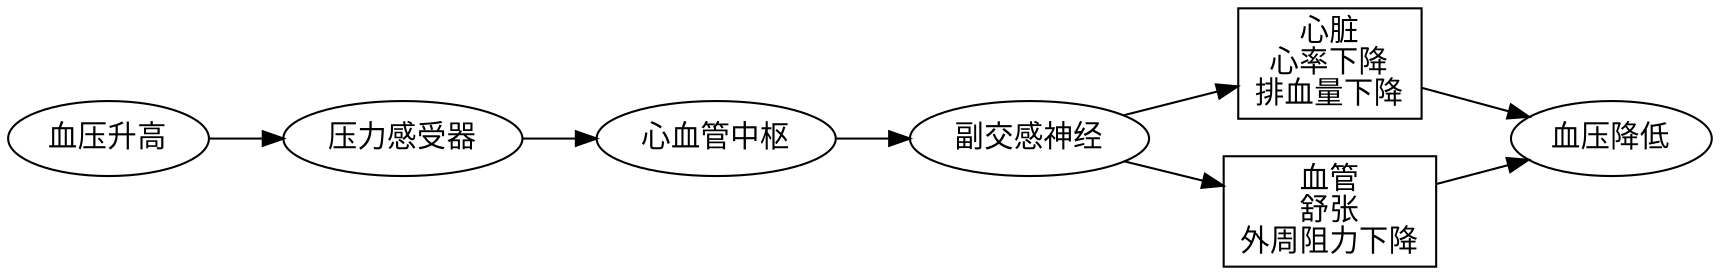 digraph low {
    rankdir=LR
    {
        node [shape="box"]
        心脏,血管
    }
    血压升高 -> 压力感受器 ->
    心血管中枢 -> 副交感神经 -> {
        心脏[label="心脏\n心率下降\n排血量下降"]
        血管[label="血管\n舒张\n外周阻力下降"]
    } -> 血压降低
}
